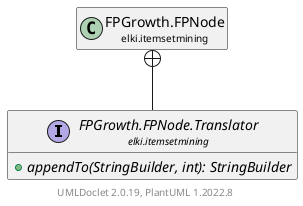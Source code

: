 @startuml
    remove .*\.(Instance|Par|Parameterizer|Factory)$
    set namespaceSeparator none
    hide empty fields
    hide empty methods

    interface "<size:14>FPGrowth.FPNode.Translator\n<size:10>elki.itemsetmining" as elki.itemsetmining.FPGrowth.FPNode.Translator [[FPGrowth.FPNode.Translator.html]] {
        {abstract} +appendTo(StringBuilder, int): StringBuilder
    }

    class "<size:14>FPGrowth.FPNode\n<size:10>elki.itemsetmining" as elki.itemsetmining.FPGrowth.FPNode [[FPGrowth.FPNode.html]]

    elki.itemsetmining.FPGrowth.FPNode +-- elki.itemsetmining.FPGrowth.FPNode.Translator

    center footer UMLDoclet 2.0.19, PlantUML 1.2022.8
@enduml
